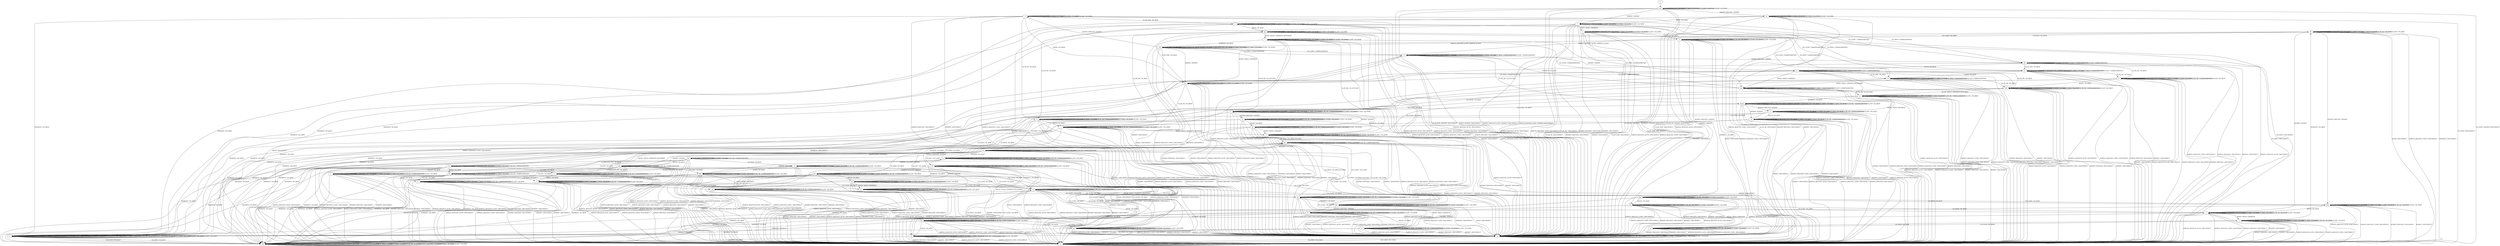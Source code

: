 digraph "" {
	graph ["Incoming time"=2.5837442874908447,
		"Outgoing time"=2.8049228191375732,
		Output="{'States': 67, 'Transitions': 859, 'Filename': '../results/ssh/BitVise-BitVise-z3-4.dot'}",
		Reference="{'States': 67, 'Transitions': 859, 'Filename': '../subjects/ssh/BitVise.dot'}",
		Solver=z3,
		Updated="{'States': 67, 'Transitions': 859, 'Filename': '../subjects/ssh/BitVise.dot'}",
		"f-measure"=1.0,
		precision=1.0,
		recall=1.0
	];
	a -> a	[key=0,
		label="UA_PK_NOK / UNIMPLEMENTED"];
	a -> a	[key=1,
		label="SERVICE_REQUEST_AUTH / SERVICE_ACCEPT"];
	a -> a	[key=2,
		label="CH_REQUEST_PTY / CH_NONE"];
	a -> a	[key=3,
		label="CH_DATA / CH_NONE"];
	a -> a	[key=4,
		label="UA_PK_OK / UNIMPLEMENTED"];
	a -> a	[key=5,
		label="CH_CLOSE / CH_NONE"];
	a -> a	[key=6,
		label="CH_EOF / CH_NONE"];
	a -> kk	[key=0,
		label="KEXINIT / KEXINIT"];
	a -> nn	[key=0,
		label="KEX30 / DISCONNECT"];
	a -> nn	[key=1,
		label="SERVICE_REQUEST_CONN / DISCONNECT"];
	a -> nn	[key=2,
		label="NEWKEYS / DISCONNECT"];
	a -> tt	[key=0,
		label="KEXINIT_PROCEED / KEXINIT"];
	a -> zz	[key=0,
		label="CH_OPEN / CH_OPEN_SUCCESS"];
	b -> b	[key=0,
		label="UA_PK_NOK / UNIMPLEMENTED"];
	b -> b	[key=1,
		label="CH_REQUEST_PTY / CH_NONE"];
	b -> b	[key=2,
		label="CH_DATA / CH_NONE"];
	b -> b	[key=3,
		label="UA_PK_OK / UNIMPLEMENTED"];
	b -> b	[key=4,
		label="CH_CLOSE / CH_NONE"];
	b -> b	[key=5,
		label="CH_EOF / CH_NONE"];
	b -> e	[key=0,
		label="NEWKEYS / NO_RESP"];
	b -> i	[key=0,
		label="KEX30 / NO_RESP"];
	b -> nn	[key=0,
		label="SERVICE_REQUEST_AUTH / DISCONNECT"];
	b -> nn	[key=1,
		label="SERVICE_REQUEST_CONN / DISCONNECT"];
	b -> nn	[key=2,
		label="KEXINIT_PROCEED / DISCONNECT"];
	b -> nn	[key=3,
		label="KEXINIT / DISCONNECT"];
	b -> iii	[key=0,
		label="CH_OPEN / NO_RESP"];
	c -> b	[key=0,
		label="UA_PK_OK / NO_RESP"];
	c -> c	[key=0,
		label="CH_REQUEST_PTY / CH_NONE"];
	c -> c	[key=1,
		label="CH_DATA / CH_NONE"];
	c -> c	[key=2,
		label="CH_CLOSE / CH_NONE"];
	c -> c	[key=3,
		label="CH_EOF / CH_NONE"];
	c -> e	[key=0,
		label="NEWKEYS / NO_RESP"];
	c -> k	[key=0,
		label="UA_PK_NOK / NO_RESP"];
	c -> dd	[key=0,
		label="CH_OPEN / UNIMPLEMENTED"];
	c -> hh	[key=0,
		label="KEX30 / NO_RESP"];
	c -> nn	[key=0,
		label="SERVICE_REQUEST_AUTH / DISCONNECT"];
	c -> nn	[key=1,
		label="SERVICE_REQUEST_CONN / DISCONNECT"];
	c -> nn	[key=2,
		label="KEXINIT_PROCEED / DISCONNECT"];
	c -> nn	[key=3,
		label="KEXINIT / DISCONNECT"];
	d -> d	[key=0,
		label="UA_PK_NOK / UA_FAILURE"];
	d -> d	[key=1,
		label="SERVICE_REQUEST_AUTH / SERVICE_ACCEPT"];
	d -> d	[key=2,
		label="CH_REQUEST_PTY / UNIMPLEMENTED"];
	d -> d	[key=3,
		label="CH_OPEN / CH_MAX"];
	d -> d	[key=4,
		label="CH_DATA / UNIMPLEMENTED"];
	d -> d	[key=5,
		label="CH_EOF / UNIMPLEMENTED"];
	d -> n	[key=0,
		label="KEX30 / DISCONNECT"];
	d -> n	[key=1,
		label="SERVICE_REQUEST_CONN / DISCONNECT"];
	d -> n	[key=2,
		label="NEWKEYS / DISCONNECT"];
	d -> dd	[key=0,
		label="KEXINIT_PROCEED / KEXINIT"];
	d -> ee	[key=0,
		label="CH_CLOSE / UNIMPLEMENTED"];
	d -> ss	[key=0,
		label="KEXINIT / KEXINIT"];
	d -> mmm	[key=0,
		label="UA_PK_OK / UA_SUCCESS"];
	e -> e	[key=0,
		label="UA_PK_NOK / NO_RESP"];
	e -> e	[key=1,
		label="KEX30 / NO_RESP"];
	e -> e	[key=2,
		label="SERVICE_REQUEST_AUTH / NO_RESP"];
	e -> e	[key=3,
		label="SERVICE_REQUEST_CONN / NO_RESP"];
	e -> e	[key=4,
		label="NEWKEYS / NO_RESP"];
	e -> e	[key=5,
		label="CH_REQUEST_PTY / CH_NONE"];
	e -> e	[key=6,
		label="CH_DATA / CH_NONE"];
	e -> e	[key=7,
		label="UA_PK_OK / NO_RESP"];
	e -> e	[key=8,
		label="KEXINIT_PROCEED / NO_RESP"];
	e -> e	[key=9,
		label="CH_CLOSE / CH_NONE"];
	e -> e	[key=10,
		label="KEXINIT / NO_RESP"];
	e -> e	[key=11,
		label="CH_EOF / CH_NONE"];
	e -> eee	[key=0,
		label="CH_OPEN / NO_RESP"];
	f -> e	[key=0,
		label="NEWKEYS / NO_RESP"];
	f -> f	[key=0,
		label="CH_REQUEST_PTY / CH_NONE"];
	f -> f	[key=1,
		label="CH_DATA / CH_NONE"];
	f -> f	[key=2,
		label="CH_CLOSE / CH_NONE"];
	f -> f	[key=3,
		label="CH_EOF / CH_NONE"];
	f -> n	[key=0,
		label="CH_OPEN / DISCONNECT"];
	f -> o	[key=0,
		label="KEX30 / KEX31+NEWKEYS"];
	f -> nn	[key=0,
		label="UA_PK_NOK / DISCONNECT"];
	f -> nn	[key=1,
		label="SERVICE_REQUEST_AUTH / DISCONNECT"];
	f -> nn	[key=2,
		label="SERVICE_REQUEST_CONN / DISCONNECT"];
	f -> nn	[key=3,
		label="UA_PK_OK / DISCONNECT"];
	f -> nn	[key=4,
		label="KEXINIT_PROCEED / DISCONNECT"];
	f -> nn	[key=5,
		label="KEXINIT / DISCONNECT"];
	g -> g	[key=0,
		label="UA_PK_NOK / UNIMPLEMENTED"];
	g -> g	[key=1,
		label="SERVICE_REQUEST_AUTH / SERVICE_ACCEPT"];
	g -> g	[key=2,
		label="CH_REQUEST_PTY / CH_SUCCESS"];
	g -> g	[key=3,
		label="CH_OPEN / CH_MAX"];
	g -> g	[key=4,
		label="CH_DATA / NO_RESP"];
	g -> g	[key=5,
		label="UA_PK_OK / UNIMPLEMENTED"];
	g -> g	[key=6,
		label="CH_EOF / NO_RESP"];
	g -> n	[key=0,
		label="KEX30 / DISCONNECT"];
	g -> n	[key=1,
		label="SERVICE_REQUEST_CONN / DISCONNECT"];
	g -> n	[key=2,
		label="NEWKEYS / DISCONNECT"];
	g -> q	[key=0,
		label="KEXINIT_PROCEED / KEXINIT"];
	g -> ddd	[key=0,
		label="KEXINIT / KEXINIT"];
	g -> nnn	[key=0,
		label="CH_CLOSE / CH_CLOSE"];
	h -> h	[key=0,
		label="UA_PK_NOK / NO_RESP"];
	h -> h	[key=1,
		label="CH_REQUEST_PTY / CH_NONE"];
	h -> h	[key=2,
		label="CH_DATA / CH_NONE"];
	h -> h	[key=3,
		label="UA_PK_OK / NO_RESP"];
	h -> h	[key=4,
		label="CH_CLOSE / CH_NONE"];
	h -> h	[key=5,
		label="CH_EOF / CH_NONE"];
	h -> ee	[key=0,
		label="SERVICE_REQUEST_AUTH / SERVICE_ACCEPT"];
	h -> nn	[key=0,
		label="KEX30 / DISCONNECT"];
	h -> nn	[key=1,
		label="SERVICE_REQUEST_CONN / DISCONNECT"];
	h -> nn	[key=2,
		label="NEWKEYS / DISCONNECT"];
	h -> oo	[key=0,
		label="KEXINIT / KEXINIT"];
	h -> fff	[key=0,
		label="CH_OPEN / NO_RESP"];
	h -> ggg	[key=0,
		label="KEXINIT_PROCEED / KEXINIT"];
	i -> e	[key=0,
		label="NEWKEYS / NO_RESP"];
	i -> i	[key=0,
		label="UA_PK_NOK / UNIMPLEMENTED"];
	i -> i	[key=1,
		label="CH_REQUEST_PTY / CH_NONE"];
	i -> i	[key=2,
		label="CH_DATA / CH_NONE"];
	i -> i	[key=3,
		label="UA_PK_OK / UNIMPLEMENTED"];
	i -> i	[key=4,
		label="CH_CLOSE / CH_NONE"];
	i -> i	[key=5,
		label="CH_EOF / CH_NONE"];
	i -> z	[key=0,
		label="KEX30 / KEX31+NEWKEYS+BUFFERED"];
	i -> bb	[key=0,
		label="CH_OPEN / NO_RESP"];
	i -> nn	[key=0,
		label="SERVICE_REQUEST_AUTH / DISCONNECT"];
	i -> nn	[key=1,
		label="SERVICE_REQUEST_CONN / DISCONNECT"];
	i -> nn	[key=2,
		label="KEXINIT_PROCEED / DISCONNECT"];
	i -> nn	[key=3,
		label="KEXINIT / DISCONNECT"];
	j -> j	[key=0,
		label="UA_PK_NOK / NO_RESP"];
	j -> j	[key=1,
		label="CH_REQUEST_PTY / NO_RESP"];
	j -> j	[key=2,
		label="CH_OPEN / CH_MAX"];
	j -> j	[key=3,
		label="CH_DATA / NO_RESP"];
	j -> j	[key=4,
		label="UA_PK_OK / NO_RESP"];
	j -> j	[key=5,
		label="CH_EOF / NO_RESP"];
	j -> n	[key=0,
		label="SERVICE_REQUEST_AUTH / DISCONNECT"];
	j -> n	[key=1,
		label="SERVICE_REQUEST_CONN / DISCONNECT"];
	j -> n	[key=2,
		label="KEXINIT_PROCEED / DISCONNECT"];
	j -> n	[key=3,
		label="KEXINIT / DISCONNECT"];
	j -> x	[key=0,
		label="KEX30 / KEX31+NEWKEYS"];
	j -> oo	[key=0,
		label="CH_CLOSE / NO_RESP"];
	j -> eee	[key=0,
		label="NEWKEYS / NO_RESP"];
	k -> b	[key=0,
		label="UA_PK_OK / NO_RESP"];
	k -> e	[key=0,
		label="NEWKEYS / NO_RESP"];
	k -> k	[key=0,
		label="UA_PK_NOK / NO_RESP"];
	k -> k	[key=1,
		label="CH_REQUEST_PTY / CH_NONE"];
	k -> k	[key=2,
		label="CH_DATA / CH_NONE"];
	k -> k	[key=3,
		label="CH_CLOSE / CH_NONE"];
	k -> k	[key=4,
		label="CH_EOF / CH_NONE"];
	k -> gg	[key=0,
		label="KEX30 / NO_RESP"];
	k -> ll	[key=0,
		label="CH_OPEN / UNIMPLEMENTED"];
	k -> nn	[key=0,
		label="SERVICE_REQUEST_AUTH / DISCONNECT"];
	k -> nn	[key=1,
		label="SERVICE_REQUEST_CONN / DISCONNECT"];
	k -> nn	[key=2,
		label="KEXINIT_PROCEED / DISCONNECT"];
	k -> nn	[key=3,
		label="KEXINIT / DISCONNECT"];
	l -> l	[key=0,
		label="UA_PK_NOK / UNIMPLEMENTED"];
	l -> l	[key=1,
		label="CH_REQUEST_PTY / NO_RESP"];
	l -> l	[key=2,
		label="CH_OPEN / CH_MAX"];
	l -> l	[key=3,
		label="CH_DATA / NO_RESP"];
	l -> l	[key=4,
		label="UA_PK_OK / UNIMPLEMENTED"];
	l -> l	[key=5,
		label="CH_EOF / NO_RESP"];
	l -> n	[key=0,
		label="SERVICE_REQUEST_AUTH / DISCONNECT"];
	l -> n	[key=1,
		label="SERVICE_REQUEST_CONN / DISCONNECT"];
	l -> n	[key=2,
		label="KEXINIT_PROCEED / DISCONNECT"];
	l -> n	[key=3,
		label="KEXINIT / DISCONNECT"];
	l -> p	[key=0,
		label="KEX30 / NO_RESP"];
	l -> eee	[key=0,
		label="NEWKEYS / NO_RESP"];
	l -> jjj	[key=0,
		label="CH_CLOSE / NO_RESP"];
	m -> e	[key=0,
		label="NEWKEYS / NO_RESP"];
	m -> m	[key=0,
		label="UA_PK_NOK / UNIMPLEMENTED"];
	m -> m	[key=1,
		label="CH_REQUEST_PTY / CH_NONE"];
	m -> m	[key=2,
		label="CH_DATA / CH_NONE"];
	m -> m	[key=3,
		label="UA_PK_OK / UNIMPLEMENTED"];
	m -> m	[key=4,
		label="CH_CLOSE / CH_NONE"];
	m -> m	[key=5,
		label="CH_EOF / CH_NONE"];
	m -> aa	[key=0,
		label="KEX30 / KEX31+NEWKEYS+BUFFERED"];
	m -> ff	[key=0,
		label="CH_OPEN / NO_RESP"];
	m -> nn	[key=0,
		label="SERVICE_REQUEST_AUTH / DISCONNECT"];
	m -> nn	[key=1,
		label="SERVICE_REQUEST_CONN / DISCONNECT"];
	m -> nn	[key=2,
		label="KEXINIT_PROCEED / DISCONNECT"];
	m -> nn	[key=3,
		label="KEXINIT / DISCONNECT"];
	n -> n	[key=0,
		label="UA_PK_NOK / NO_CONN"];
	n -> n	[key=1,
		label="KEX30 / NO_CONN"];
	n -> n	[key=2,
		label="SERVICE_REQUEST_AUTH / NO_CONN"];
	n -> n	[key=3,
		label="SERVICE_REQUEST_CONN / NO_CONN"];
	n -> n	[key=4,
		label="NEWKEYS / NO_CONN"];
	n -> n	[key=5,
		label="CH_REQUEST_PTY / NO_CONN"];
	n -> n	[key=6,
		label="CH_OPEN / CH_MAX"];
	n -> n	[key=7,
		label="CH_DATA / NO_CONN"];
	n -> n	[key=8,
		label="UA_PK_OK / NO_CONN"];
	n -> n	[key=9,
		label="KEXINIT_PROCEED / NO_CONN"];
	n -> n	[key=10,
		label="KEXINIT / NO_CONN"];
	n -> n	[key=11,
		label="CH_EOF / NO_CONN"];
	n -> nn	[key=0,
		label="CH_CLOSE / NO_CONN"];
	o -> h	[key=0,
		label="NEWKEYS / NO_RESP"];
	o -> n	[key=0,
		label="CH_OPEN / DISCONNECT"];
	o -> o	[key=0,
		label="KEX30 / NO_RESP"];
	o -> o	[key=1,
		label="CH_REQUEST_PTY / CH_NONE"];
	o -> o	[key=2,
		label="CH_DATA / CH_NONE"];
	o -> o	[key=3,
		label="CH_CLOSE / CH_NONE"];
	o -> o	[key=4,
		label="CH_EOF / CH_NONE"];
	o -> nn	[key=0,
		label="UA_PK_NOK / DISCONNECT"];
	o -> nn	[key=1,
		label="SERVICE_REQUEST_AUTH / DISCONNECT"];
	o -> nn	[key=2,
		label="SERVICE_REQUEST_CONN / DISCONNECT"];
	o -> nn	[key=3,
		label="UA_PK_OK / DISCONNECT"];
	o -> nn	[key=4,
		label="KEXINIT_PROCEED / DISCONNECT"];
	o -> nn	[key=5,
		label="KEXINIT / DISCONNECT"];
	p -> m	[key=0,
		label="CH_CLOSE / NO_RESP"];
	p -> n	[key=0,
		label="SERVICE_REQUEST_AUTH / DISCONNECT"];
	p -> n	[key=1,
		label="SERVICE_REQUEST_CONN / DISCONNECT"];
	p -> n	[key=2,
		label="KEXINIT_PROCEED / DISCONNECT"];
	p -> n	[key=3,
		label="KEXINIT / DISCONNECT"];
	p -> p	[key=0,
		label="UA_PK_NOK / UNIMPLEMENTED"];
	p -> p	[key=1,
		label="CH_REQUEST_PTY / NO_RESP"];
	p -> p	[key=2,
		label="CH_OPEN / CH_MAX"];
	p -> p	[key=3,
		label="CH_DATA / NO_RESP"];
	p -> p	[key=4,
		label="UA_PK_OK / UNIMPLEMENTED"];
	p -> p	[key=5,
		label="CH_EOF / NO_RESP"];
	p -> yy	[key=0,
		label="KEX30 / KEX31+NEWKEYS+BUFFERED"];
	p -> eee	[key=0,
		label="NEWKEYS / NO_RESP"];
	q -> n	[key=0,
		label="SERVICE_REQUEST_AUTH / DISCONNECT"];
	q -> n	[key=1,
		label="SERVICE_REQUEST_CONN / DISCONNECT"];
	q -> n	[key=2,
		label="KEXINIT_PROCEED / DISCONNECT"];
	q -> n	[key=3,
		label="KEXINIT / DISCONNECT"];
	q -> q	[key=0,
		label="UA_PK_NOK / UNIMPLEMENTED"];
	q -> q	[key=1,
		label="CH_OPEN / CH_MAX"];
	q -> q	[key=2,
		label="CH_DATA / NO_RESP"];
	q -> q	[key=3,
		label="UA_PK_OK / UNIMPLEMENTED"];
	q -> q	[key=4,
		label="CH_EOF / NO_RESP"];
	q -> s	[key=0,
		label="CH_REQUEST_PTY / NO_RESP"];
	q -> ddd	[key=0,
		label="KEX30 / NO_RESP"];
	q -> eee	[key=0,
		label="NEWKEYS / NO_RESP"];
	q -> jjj	[key=0,
		label="CH_CLOSE / NO_RESP"];
	r -> n	[key=0,
		label="SERVICE_REQUEST_AUTH / DISCONNECT"];
	r -> n	[key=1,
		label="SERVICE_REQUEST_CONN / DISCONNECT"];
	r -> n	[key=2,
		label="KEXINIT_PROCEED / DISCONNECT"];
	r -> n	[key=3,
		label="KEXINIT / DISCONNECT"];
	r -> r	[key=0,
		label="UA_PK_NOK / UNIMPLEMENTED"];
	r -> r	[key=1,
		label="CH_REQUEST_PTY / NO_RESP"];
	r -> r	[key=2,
		label="CH_OPEN / CH_MAX"];
	r -> r	[key=3,
		label="CH_DATA / NO_RESP"];
	r -> r	[key=4,
		label="UA_PK_OK / UNIMPLEMENTED"];
	r -> r	[key=5,
		label="CH_EOF / NO_RESP"];
	r -> tt	[key=0,
		label="CH_CLOSE / NO_RESP"];
	r -> xx	[key=0,
		label="KEX30 / NO_RESP"];
	r -> eee	[key=0,
		label="NEWKEYS / NO_RESP"];
	s -> n	[key=0,
		label="SERVICE_REQUEST_AUTH / DISCONNECT"];
	s -> n	[key=1,
		label="SERVICE_REQUEST_CONN / DISCONNECT"];
	s -> n	[key=2,
		label="KEXINIT_PROCEED / DISCONNECT"];
	s -> n	[key=3,
		label="KEXINIT / DISCONNECT"];
	s -> s	[key=0,
		label="UA_PK_NOK / UNIMPLEMENTED"];
	s -> s	[key=1,
		label="CH_REQUEST_PTY / NO_RESP"];
	s -> s	[key=2,
		label="CH_OPEN / CH_MAX"];
	s -> s	[key=3,
		label="CH_DATA / NO_RESP"];
	s -> s	[key=4,
		label="UA_PK_OK / UNIMPLEMENTED"];
	s -> s	[key=5,
		label="CH_EOF / NO_RESP"];
	s -> t	[key=0,
		label="KEX30 / NO_RESP"];
	s -> eee	[key=0,
		label="NEWKEYS / NO_RESP"];
	s -> jjj	[key=0,
		label="CH_CLOSE / NO_RESP"];
	t -> m	[key=0,
		label="CH_CLOSE / NO_RESP"];
	t -> n	[key=0,
		label="SERVICE_REQUEST_AUTH / DISCONNECT"];
	t -> n	[key=1,
		label="SERVICE_REQUEST_CONN / DISCONNECT"];
	t -> n	[key=2,
		label="KEXINIT_PROCEED / DISCONNECT"];
	t -> n	[key=3,
		label="KEXINIT / DISCONNECT"];
	t -> t	[key=0,
		label="UA_PK_NOK / UNIMPLEMENTED"];
	t -> t	[key=1,
		label="CH_REQUEST_PTY / NO_RESP"];
	t -> t	[key=2,
		label="CH_OPEN / CH_MAX"];
	t -> t	[key=3,
		label="CH_DATA / NO_RESP"];
	t -> t	[key=4,
		label="UA_PK_OK / UNIMPLEMENTED"];
	t -> t	[key=5,
		label="CH_EOF / NO_RESP"];
	t -> qq	[key=0,
		label="KEX30 / KEX31+NEWKEYS+BUFFERED"];
	t -> eee	[key=0,
		label="NEWKEYS / NO_RESP"];
	u -> mm	[key=0];
	v -> v	[key=0,
		label="UA_PK_NOK / UA_FAILURE"];
	v -> v	[key=1,
		label="KEX30 / NO_RESP"];
	v -> v	[key=2,
		label="CH_REQUEST_PTY / CH_NONE"];
	v -> v	[key=3,
		label="CH_DATA / CH_NONE"];
	v -> v	[key=4,
		label="CH_CLOSE / CH_NONE"];
	v -> v	[key=5,
		label="CH_EOF / CH_NONE"];
	v -> z	[key=0,
		label="UA_PK_OK / UA_SUCCESS"];
	v -> ee	[key=0,
		label="NEWKEYS / NO_RESP"];
	v -> nn	[key=0,
		label="SERVICE_REQUEST_AUTH / DISCONNECT"];
	v -> nn	[key=1,
		label="SERVICE_REQUEST_CONN / DISCONNECT"];
	v -> nn	[key=2,
		label="KEXINIT_PROCEED / DISCONNECT"];
	v -> nn	[key=3,
		label="KEXINIT / DISCONNECT"];
	v -> uu	[key=0,
		label="CH_OPEN / UNIMPLEMENTED"];
	w -> e	[key=0,
		label="NEWKEYS / NO_RESP"];
	w -> w	[key=0,
		label="UA_PK_NOK / UNIMPLEMENTED"];
	w -> w	[key=1,
		label="CH_REQUEST_PTY / CH_NONE"];
	w -> w	[key=2,
		label="CH_DATA / CH_NONE"];
	w -> w	[key=3,
		label="UA_PK_OK / UNIMPLEMENTED"];
	w -> w	[key=4,
		label="CH_CLOSE / CH_NONE"];
	w -> w	[key=5,
		label="CH_EOF / CH_NONE"];
	w -> aa	[key=0,
		label="KEX30 / KEX31+NEWKEYS"];
	w -> ff	[key=0,
		label="CH_OPEN / NO_RESP"];
	w -> nn	[key=0,
		label="SERVICE_REQUEST_AUTH / DISCONNECT"];
	w -> nn	[key=1,
		label="SERVICE_REQUEST_CONN / DISCONNECT"];
	w -> nn	[key=2,
		label="KEXINIT_PROCEED / DISCONNECT"];
	w -> nn	[key=3,
		label="KEXINIT / DISCONNECT"];
	x -> n	[key=0,
		label="SERVICE_REQUEST_AUTH / DISCONNECT"];
	x -> n	[key=1,
		label="SERVICE_REQUEST_CONN / DISCONNECT"];
	x -> n	[key=2,
		label="KEXINIT_PROCEED / DISCONNECT"];
	x -> n	[key=3,
		label="KEXINIT / DISCONNECT"];
	x -> x	[key=0,
		label="UA_PK_NOK / NO_RESP"];
	x -> x	[key=1,
		label="KEX30 / NO_RESP"];
	x -> x	[key=2,
		label="CH_REQUEST_PTY / NO_RESP"];
	x -> x	[key=3,
		label="CH_OPEN / CH_MAX"];
	x -> x	[key=4,
		label="CH_DATA / NO_RESP"];
	x -> x	[key=5,
		label="UA_PK_OK / NO_RESP"];
	x -> x	[key=6,
		label="CH_EOF / NO_RESP"];
	x -> y	[key=0,
		label="CH_CLOSE / NO_RESP"];
	x -> fff	[key=0,
		label="NEWKEYS / NO_RESP"];
	y -> h	[key=0,
		label="NEWKEYS / NO_RESP"];
	y -> x	[key=0,
		label="CH_OPEN / NO_RESP"];
	y -> y	[key=0,
		label="UA_PK_NOK / NO_RESP"];
	y -> y	[key=1,
		label="KEX30 / NO_RESP"];
	y -> y	[key=2,
		label="CH_REQUEST_PTY / CH_NONE"];
	y -> y	[key=3,
		label="CH_DATA / CH_NONE"];
	y -> y	[key=4,
		label="UA_PK_OK / NO_RESP"];
	y -> y	[key=5,
		label="CH_CLOSE / CH_NONE"];
	y -> y	[key=6,
		label="CH_EOF / CH_NONE"];
	y -> nn	[key=0,
		label="SERVICE_REQUEST_AUTH / DISCONNECT"];
	y -> nn	[key=1,
		label="SERVICE_REQUEST_CONN / DISCONNECT"];
	y -> nn	[key=2,
		label="KEXINIT_PROCEED / DISCONNECT"];
	y -> nn	[key=3,
		label="KEXINIT / DISCONNECT"];
	z -> a	[key=0,
		label="NEWKEYS / NO_RESP"];
	z -> z	[key=0,
		label="UA_PK_NOK / UNIMPLEMENTED"];
	z -> z	[key=1,
		label="KEX30 / NO_RESP"];
	z -> z	[key=2,
		label="CH_REQUEST_PTY / CH_NONE"];
	z -> z	[key=3,
		label="CH_DATA / CH_NONE"];
	z -> z	[key=4,
		label="UA_PK_OK / UNIMPLEMENTED"];
	z -> z	[key=5,
		label="CH_CLOSE / CH_NONE"];
	z -> z	[key=6,
		label="CH_EOF / CH_NONE"];
	z -> nn	[key=0,
		label="SERVICE_REQUEST_AUTH / DISCONNECT"];
	z -> nn	[key=1,
		label="SERVICE_REQUEST_CONN / DISCONNECT"];
	z -> nn	[key=2,
		label="KEXINIT_PROCEED / DISCONNECT"];
	z -> nn	[key=3,
		label="KEXINIT / DISCONNECT"];
	z -> pp	[key=0,
		label="CH_OPEN / CH_OPEN_SUCCESS"];
	aa -> aa	[key=0,
		label="UA_PK_NOK / UNIMPLEMENTED"];
	aa -> aa	[key=1,
		label="KEX30 / NO_RESP"];
	aa -> aa	[key=2,
		label="CH_REQUEST_PTY / CH_NONE"];
	aa -> aa	[key=3,
		label="CH_DATA / CH_NONE"];
	aa -> aa	[key=4,
		label="UA_PK_OK / UNIMPLEMENTED"];
	aa -> aa	[key=5,
		label="CH_CLOSE / CH_NONE"];
	aa -> aa	[key=6,
		label="CH_EOF / CH_NONE"];
	aa -> nn	[key=0,
		label="SERVICE_REQUEST_AUTH / DISCONNECT"];
	aa -> nn	[key=1,
		label="SERVICE_REQUEST_CONN / DISCONNECT"];
	aa -> nn	[key=2,
		label="KEXINIT_PROCEED / DISCONNECT"];
	aa -> nn	[key=3,
		label="KEXINIT / DISCONNECT"];
	aa -> pp	[key=0,
		label="CH_OPEN / CH_OPEN_SUCCESS"];
	aa -> nnn	[key=0,
		label="NEWKEYS / NO_RESP"];
	bb -> m	[key=0,
		label="CH_CLOSE / NO_RESP"];
	bb -> n	[key=0,
		label="SERVICE_REQUEST_AUTH / DISCONNECT"];
	bb -> n	[key=1,
		label="SERVICE_REQUEST_CONN / DISCONNECT"];
	bb -> n	[key=2,
		label="KEXINIT_PROCEED / DISCONNECT"];
	bb -> n	[key=3,
		label="KEXINIT / DISCONNECT"];
	bb -> p	[key=0,
		label="CH_EOF / NO_RESP"];
	bb -> t	[key=0,
		label="CH_DATA / NO_RESP"];
	bb -> bb	[key=0,
		label="UA_PK_NOK / UNIMPLEMENTED"];
	bb -> bb	[key=1,
		label="CH_REQUEST_PTY / NO_RESP"];
	bb -> bb	[key=2,
		label="CH_OPEN / CH_MAX"];
	bb -> bb	[key=3,
		label="UA_PK_OK / UNIMPLEMENTED"];
	bb -> pp	[key=0,
		label="KEX30 / KEX31+NEWKEYS+BUFFERED"];
	bb -> eee	[key=0,
		label="NEWKEYS / NO_RESP"];
	cc -> e	[key=0,
		label="NEWKEYS / NO_RESP"];
	cc -> w	[key=0,
		label="KEX30 / NO_RESP"];
	cc -> cc	[key=0,
		label="UA_PK_NOK / UNIMPLEMENTED"];
	cc -> cc	[key=1,
		label="CH_REQUEST_PTY / CH_NONE"];
	cc -> cc	[key=2,
		label="CH_DATA / CH_NONE"];
	cc -> cc	[key=3,
		label="UA_PK_OK / UNIMPLEMENTED"];
	cc -> cc	[key=4,
		label="CH_CLOSE / CH_NONE"];
	cc -> cc	[key=5,
		label="CH_EOF / CH_NONE"];
	cc -> nn	[key=0,
		label="SERVICE_REQUEST_AUTH / DISCONNECT"];
	cc -> nn	[key=1,
		label="SERVICE_REQUEST_CONN / DISCONNECT"];
	cc -> nn	[key=2,
		label="KEXINIT_PROCEED / DISCONNECT"];
	cc -> nn	[key=3,
		label="KEXINIT / DISCONNECT"];
	cc -> kkk	[key=0,
		label="CH_OPEN / NO_RESP"];
	dd -> c	[key=0,
		label="CH_CLOSE / UNIMPLEMENTED"];
	dd -> n	[key=0,
		label="SERVICE_REQUEST_AUTH / DISCONNECT"];
	dd -> n	[key=1,
		label="SERVICE_REQUEST_CONN / DISCONNECT"];
	dd -> n	[key=2,
		label="KEXINIT_PROCEED / DISCONNECT"];
	dd -> n	[key=3,
		label="KEXINIT / DISCONNECT"];
	dd -> dd	[key=0,
		label="CH_REQUEST_PTY / UNIMPLEMENTED"];
	dd -> dd	[key=1,
		label="CH_OPEN / CH_MAX"];
	dd -> dd	[key=2,
		label="CH_DATA / UNIMPLEMENTED"];
	dd -> dd	[key=3,
		label="CH_EOF / UNIMPLEMENTED"];
	dd -> ii	[key=0,
		label="UA_PK_OK / NO_RESP"];
	dd -> ll	[key=0,
		label="UA_PK_NOK / NO_RESP"];
	dd -> ss	[key=0,
		label="KEX30 / NO_RESP"];
	dd -> eee	[key=0,
		label="NEWKEYS / NO_RESP"];
	ee -> a	[key=0,
		label="UA_PK_OK / UA_SUCCESS"];
	ee -> c	[key=0,
		label="KEXINIT_PROCEED / KEXINIT"];
	ee -> d	[key=0,
		label="CH_OPEN / UNIMPLEMENTED"];
	ee -> ee	[key=0,
		label="UA_PK_NOK / UA_FAILURE"];
	ee -> ee	[key=1,
		label="SERVICE_REQUEST_AUTH / SERVICE_ACCEPT"];
	ee -> ee	[key=2,
		label="CH_REQUEST_PTY / CH_NONE"];
	ee -> ee	[key=3,
		label="CH_DATA / CH_NONE"];
	ee -> ee	[key=4,
		label="CH_CLOSE / CH_NONE"];
	ee -> ee	[key=5,
		label="CH_EOF / CH_NONE"];
	ee -> hh	[key=0,
		label="KEXINIT / KEXINIT"];
	ee -> nn	[key=0,
		label="KEX30 / DISCONNECT"];
	ee -> nn	[key=1,
		label="SERVICE_REQUEST_CONN / DISCONNECT"];
	ee -> nn	[key=2,
		label="NEWKEYS / DISCONNECT"];
	ff -> m	[key=0,
		label="CH_CLOSE / NO_RESP"];
	ff -> n	[key=0,
		label="SERVICE_REQUEST_AUTH / DISCONNECT"];
	ff -> n	[key=1,
		label="SERVICE_REQUEST_CONN / DISCONNECT"];
	ff -> n	[key=2,
		label="KEXINIT_PROCEED / DISCONNECT"];
	ff -> n	[key=3,
		label="KEXINIT / DISCONNECT"];
	ff -> ff	[key=0,
		label="UA_PK_NOK / UNIMPLEMENTED"];
	ff -> ff	[key=1,
		label="CH_REQUEST_PTY / NO_RESP"];
	ff -> ff	[key=2,
		label="CH_OPEN / CH_MAX"];
	ff -> ff	[key=3,
		label="CH_DATA / NO_RESP"];
	ff -> ff	[key=4,
		label="UA_PK_OK / UNIMPLEMENTED"];
	ff -> ff	[key=5,
		label="CH_EOF / NO_RESP"];
	ff -> pp	[key=0,
		label="KEX30 / KEX31+NEWKEYS+BUFFERED"];
	ff -> eee	[key=0,
		label="NEWKEYS / NO_RESP"];
	gg -> e	[key=0,
		label="NEWKEYS / NO_RESP"];
	gg -> i	[key=0,
		label="UA_PK_OK / NO_RESP"];
	gg -> v	[key=0,
		label="KEX30 / KEX31+NEWKEYS+BUFFERED"];
	gg -> gg	[key=0,
		label="UA_PK_NOK / NO_RESP"];
	gg -> gg	[key=1,
		label="CH_REQUEST_PTY / CH_NONE"];
	gg -> gg	[key=2,
		label="CH_DATA / CH_NONE"];
	gg -> gg	[key=3,
		label="CH_CLOSE / CH_NONE"];
	gg -> gg	[key=4,
		label="CH_EOF / CH_NONE"];
	gg -> nn	[key=0,
		label="SERVICE_REQUEST_AUTH / DISCONNECT"];
	gg -> nn	[key=1,
		label="SERVICE_REQUEST_CONN / DISCONNECT"];
	gg -> nn	[key=2,
		label="KEXINIT_PROCEED / DISCONNECT"];
	gg -> nn	[key=3,
		label="KEXINIT / DISCONNECT"];
	gg -> vv	[key=0,
		label="CH_OPEN / UNIMPLEMENTED"];
	hh -> e	[key=0,
		label="NEWKEYS / NO_RESP"];
	hh -> i	[key=0,
		label="UA_PK_OK / NO_RESP"];
	hh -> v	[key=0,
		label="KEX30 / KEX31+NEWKEYS"];
	hh -> gg	[key=0,
		label="UA_PK_NOK / NO_RESP"];
	hh -> hh	[key=0,
		label="CH_REQUEST_PTY / CH_NONE"];
	hh -> hh	[key=1,
		label="CH_DATA / CH_NONE"];
	hh -> hh	[key=2,
		label="CH_CLOSE / CH_NONE"];
	hh -> hh	[key=3,
		label="CH_EOF / CH_NONE"];
	hh -> nn	[key=0,
		label="SERVICE_REQUEST_AUTH / DISCONNECT"];
	hh -> nn	[key=1,
		label="SERVICE_REQUEST_CONN / DISCONNECT"];
	hh -> nn	[key=2,
		label="KEXINIT_PROCEED / DISCONNECT"];
	hh -> nn	[key=3,
		label="KEXINIT / DISCONNECT"];
	hh -> ss	[key=0,
		label="CH_OPEN / UNIMPLEMENTED"];
	ii -> b	[key=0,
		label="CH_CLOSE / NO_RESP"];
	ii -> n	[key=0,
		label="SERVICE_REQUEST_AUTH / DISCONNECT"];
	ii -> n	[key=1,
		label="SERVICE_REQUEST_CONN / DISCONNECT"];
	ii -> n	[key=2,
		label="KEXINIT_PROCEED / DISCONNECT"];
	ii -> n	[key=3,
		label="KEXINIT / DISCONNECT"];
	ii -> ii	[key=0,
		label="UA_PK_NOK / UNIMPLEMENTED"];
	ii -> ii	[key=1,
		label="CH_REQUEST_PTY / NO_RESP"];
	ii -> ii	[key=2,
		label="CH_OPEN / CH_MAX"];
	ii -> ii	[key=3,
		label="CH_DATA / NO_RESP"];
	ii -> ii	[key=4,
		label="UA_PK_OK / UNIMPLEMENTED"];
	ii -> ii	[key=5,
		label="CH_EOF / NO_RESP"];
	ii -> eee	[key=0,
		label="NEWKEYS / NO_RESP"];
	ii -> hhh	[key=0,
		label="KEX30 / NO_RESP"];
	jj -> n	[key=0,
		label="SERVICE_REQUEST_AUTH / DISCONNECT"];
	jj -> n	[key=1,
		label="SERVICE_REQUEST_CONN / DISCONNECT"];
	jj -> n	[key=2,
		label="KEXINIT_PROCEED / DISCONNECT"];
	jj -> n	[key=3,
		label="KEXINIT / DISCONNECT"];
	jj -> z	[key=0,
		label="CH_CLOSE / NO_RESP"];
	jj -> jj	[key=0,
		label="UA_PK_NOK / UNIMPLEMENTED"];
	jj -> jj	[key=1,
		label="KEX30 / NO_RESP"];
	jj -> jj	[key=2,
		label="CH_REQUEST_PTY / NO_RESP"];
	jj -> jj	[key=3,
		label="CH_OPEN / CH_MAX"];
	jj -> jj	[key=4,
		label="CH_DATA / NO_RESP"];
	jj -> jj	[key=5,
		label="UA_PK_OK / UNIMPLEMENTED"];
	jj -> jj	[key=6,
		label="CH_EOF / NO_RESP"];
	jj -> mmm	[key=0,
		label="NEWKEYS / NO_RESP"];
	kk -> e	[key=0,
		label="NEWKEYS / NO_RESP"];
	kk -> z	[key=0,
		label="KEX30 / KEX31+NEWKEYS"];
	kk -> bb	[key=0,
		label="CH_OPEN / NO_RESP"];
	kk -> kk	[key=0,
		label="UA_PK_NOK / UNIMPLEMENTED"];
	kk -> kk	[key=1,
		label="CH_REQUEST_PTY / CH_NONE"];
	kk -> kk	[key=2,
		label="CH_DATA / CH_NONE"];
	kk -> kk	[key=3,
		label="UA_PK_OK / UNIMPLEMENTED"];
	kk -> kk	[key=4,
		label="CH_CLOSE / CH_NONE"];
	kk -> kk	[key=5,
		label="CH_EOF / CH_NONE"];
	kk -> nn	[key=0,
		label="SERVICE_REQUEST_AUTH / DISCONNECT"];
	kk -> nn	[key=1,
		label="SERVICE_REQUEST_CONN / DISCONNECT"];
	kk -> nn	[key=2,
		label="KEXINIT_PROCEED / DISCONNECT"];
	kk -> nn	[key=3,
		label="KEXINIT / DISCONNECT"];
	ll -> k	[key=0,
		label="CH_CLOSE / UNIMPLEMENTED"];
	ll -> n	[key=0,
		label="SERVICE_REQUEST_AUTH / DISCONNECT"];
	ll -> n	[key=1,
		label="SERVICE_REQUEST_CONN / DISCONNECT"];
	ll -> n	[key=2,
		label="KEXINIT_PROCEED / DISCONNECT"];
	ll -> n	[key=3,
		label="KEXINIT / DISCONNECT"];
	ll -> ii	[key=0,
		label="UA_PK_OK / NO_RESP"];
	ll -> ll	[key=0,
		label="UA_PK_NOK / NO_RESP"];
	ll -> ll	[key=1,
		label="CH_REQUEST_PTY / UNIMPLEMENTED"];
	ll -> ll	[key=2,
		label="CH_OPEN / CH_MAX"];
	ll -> ll	[key=3,
		label="CH_DATA / UNIMPLEMENTED"];
	ll -> ll	[key=4,
		label="CH_EOF / UNIMPLEMENTED"];
	ll -> vv	[key=0,
		label="KEX30 / NO_RESP"];
	ll -> eee	[key=0,
		label="NEWKEYS / NO_RESP"];
	mm -> f	[key=0,
		label="KEXINIT / KEXINIT"];
	mm -> n	[key=0,
		label="CH_OPEN / KEXINIT+DISCONNECT"];
	mm -> mm	[key=0,
		label="CH_REQUEST_PTY / CH_NONE"];
	mm -> mm	[key=1,
		label="CH_DATA / CH_NONE"];
	mm -> mm	[key=2,
		label="CH_CLOSE / CH_NONE"];
	mm -> mm	[key=3,
		label="CH_EOF / CH_NONE"];
	mm -> nn	[key=0,
		label="UA_PK_NOK / KEXINIT+DISCONNECT"];
	mm -> nn	[key=1,
		label="KEX30 / KEXINIT+DISCONNECT"];
	mm -> nn	[key=2,
		label="SERVICE_REQUEST_AUTH / KEXINIT+DISCONNECT"];
	mm -> nn	[key=3,
		label="SERVICE_REQUEST_CONN / KEXINIT+DISCONNECT"];
	mm -> nn	[key=4,
		label="NEWKEYS / KEXINIT+DISCONNECT"];
	mm -> nn	[key=5,
		label="UA_PK_OK / KEXINIT+DISCONNECT"];
	mm -> rr	[key=0,
		label="KEXINIT_PROCEED / KEXINIT"];
	nn -> n	[key=0,
		label="CH_OPEN / NO_CONN"];
	nn -> nn	[key=0,
		label="UA_PK_NOK / NO_CONN"];
	nn -> nn	[key=1,
		label="KEX30 / NO_CONN"];
	nn -> nn	[key=2,
		label="SERVICE_REQUEST_AUTH / NO_CONN"];
	nn -> nn	[key=3,
		label="SERVICE_REQUEST_CONN / NO_CONN"];
	nn -> nn	[key=4,
		label="NEWKEYS / NO_CONN"];
	nn -> nn	[key=5,
		label="CH_REQUEST_PTY / CH_NONE"];
	nn -> nn	[key=6,
		label="CH_DATA / CH_NONE"];
	nn -> nn	[key=7,
		label="UA_PK_OK / NO_CONN"];
	nn -> nn	[key=8,
		label="KEXINIT_PROCEED / NO_CONN"];
	nn -> nn	[key=9,
		label="CH_CLOSE / CH_NONE"];
	nn -> nn	[key=10,
		label="KEXINIT / NO_CONN"];
	nn -> nn	[key=11,
		label="CH_EOF / CH_NONE"];
	oo -> e	[key=0,
		label="NEWKEYS / NO_RESP"];
	oo -> j	[key=0,
		label="CH_OPEN / NO_RESP"];
	oo -> y	[key=0,
		label="KEX30 / KEX31+NEWKEYS"];
	oo -> nn	[key=0,
		label="SERVICE_REQUEST_AUTH / DISCONNECT"];
	oo -> nn	[key=1,
		label="SERVICE_REQUEST_CONN / DISCONNECT"];
	oo -> nn	[key=2,
		label="KEXINIT_PROCEED / DISCONNECT"];
	oo -> nn	[key=3,
		label="KEXINIT / DISCONNECT"];
	oo -> oo	[key=0,
		label="UA_PK_NOK / NO_RESP"];
	oo -> oo	[key=1,
		label="CH_REQUEST_PTY / CH_NONE"];
	oo -> oo	[key=2,
		label="CH_DATA / CH_NONE"];
	oo -> oo	[key=3,
		label="UA_PK_OK / NO_RESP"];
	oo -> oo	[key=4,
		label="CH_CLOSE / CH_NONE"];
	oo -> oo	[key=5,
		label="CH_EOF / CH_NONE"];
	pp -> n	[key=0,
		label="SERVICE_REQUEST_AUTH / DISCONNECT"];
	pp -> n	[key=1,
		label="SERVICE_REQUEST_CONN / DISCONNECT"];
	pp -> n	[key=2,
		label="KEXINIT_PROCEED / DISCONNECT"];
	pp -> n	[key=3,
		label="KEXINIT / DISCONNECT"];
	pp -> aa	[key=0,
		label="CH_CLOSE / CH_CLOSE"];
	pp -> pp	[key=0,
		label="UA_PK_NOK / UNIMPLEMENTED"];
	pp -> pp	[key=1,
		label="KEX30 / NO_RESP"];
	pp -> pp	[key=2,
		label="CH_REQUEST_PTY / CH_SUCCESS"];
	pp -> pp	[key=3,
		label="CH_OPEN / CH_MAX"];
	pp -> pp	[key=4,
		label="UA_PK_OK / UNIMPLEMENTED"];
	pp -> qq	[key=0,
		label="CH_DATA / NO_RESP"];
	pp -> yy	[key=0,
		label="CH_EOF / CH_CLOSE"];
	pp -> zz	[key=0,
		label="NEWKEYS / NO_RESP"];
	qq -> g	[key=0,
		label="NEWKEYS / NO_RESP"];
	qq -> n	[key=0,
		label="SERVICE_REQUEST_AUTH / DISCONNECT"];
	qq -> n	[key=1,
		label="SERVICE_REQUEST_CONN / DISCONNECT"];
	qq -> n	[key=2,
		label="KEXINIT_PROCEED / DISCONNECT"];
	qq -> n	[key=3,
		label="KEXINIT / DISCONNECT"];
	qq -> aa	[key=0,
		label="CH_CLOSE / CH_CLOSE"];
	qq -> qq	[key=0,
		label="UA_PK_NOK / UNIMPLEMENTED"];
	qq -> qq	[key=1,
		label="KEX30 / NO_RESP"];
	qq -> qq	[key=2,
		label="CH_REQUEST_PTY / CH_SUCCESS"];
	qq -> qq	[key=3,
		label="CH_OPEN / CH_MAX"];
	qq -> qq	[key=4,
		label="CH_DATA / NO_RESP"];
	qq -> qq	[key=5,
		label="UA_PK_OK / UNIMPLEMENTED"];
	qq -> qq	[key=6,
		label="CH_EOF / NO_RESP"];
	rr -> e	[key=0,
		label="NEWKEYS / NO_RESP"];
	rr -> f	[key=0,
		label="KEX30 / NO_RESP"];
	rr -> n	[key=0,
		label="CH_OPEN / DISCONNECT"];
	rr -> nn	[key=0,
		label="UA_PK_NOK / DISCONNECT"];
	rr -> nn	[key=1,
		label="SERVICE_REQUEST_AUTH / DISCONNECT"];
	rr -> nn	[key=2,
		label="SERVICE_REQUEST_CONN / DISCONNECT"];
	rr -> nn	[key=3,
		label="UA_PK_OK / DISCONNECT"];
	rr -> nn	[key=4,
		label="KEXINIT_PROCEED / DISCONNECT"];
	rr -> nn	[key=5,
		label="KEXINIT / DISCONNECT"];
	rr -> rr	[key=0,
		label="CH_REQUEST_PTY / CH_NONE"];
	rr -> rr	[key=1,
		label="CH_DATA / CH_NONE"];
	rr -> rr	[key=2,
		label="CH_CLOSE / CH_NONE"];
	rr -> rr	[key=3,
		label="CH_EOF / CH_NONE"];
	ss -> n	[key=0,
		label="SERVICE_REQUEST_AUTH / DISCONNECT"];
	ss -> n	[key=1,
		label="SERVICE_REQUEST_CONN / DISCONNECT"];
	ss -> n	[key=2,
		label="KEXINIT_PROCEED / DISCONNECT"];
	ss -> n	[key=3,
		label="KEXINIT / DISCONNECT"];
	ss -> hh	[key=0,
		label="CH_CLOSE / UNIMPLEMENTED"];
	ss -> ss	[key=0,
		label="CH_REQUEST_PTY / UNIMPLEMENTED"];
	ss -> ss	[key=1,
		label="CH_OPEN / CH_MAX"];
	ss -> ss	[key=2,
		label="CH_DATA / UNIMPLEMENTED"];
	ss -> ss	[key=3,
		label="CH_EOF / UNIMPLEMENTED"];
	ss -> uu	[key=0,
		label="KEX30 / KEX31+NEWKEYS"];
	ss -> vv	[key=0,
		label="UA_PK_NOK / NO_RESP"];
	ss -> eee	[key=0,
		label="NEWKEYS / NO_RESP"];
	ss -> hhh	[key=0,
		label="UA_PK_OK / NO_RESP"];
	tt -> e	[key=0,
		label="NEWKEYS / NO_RESP"];
	tt -> kk	[key=0,
		label="KEX30 / NO_RESP"];
	tt -> nn	[key=0,
		label="SERVICE_REQUEST_AUTH / DISCONNECT"];
	tt -> nn	[key=1,
		label="SERVICE_REQUEST_CONN / DISCONNECT"];
	tt -> nn	[key=2,
		label="KEXINIT_PROCEED / DISCONNECT"];
	tt -> nn	[key=3,
		label="KEXINIT / DISCONNECT"];
	tt -> tt	[key=0,
		label="UA_PK_NOK / UNIMPLEMENTED"];
	tt -> tt	[key=1,
		label="CH_REQUEST_PTY / CH_NONE"];
	tt -> tt	[key=2,
		label="CH_DATA / CH_NONE"];
	tt -> tt	[key=3,
		label="UA_PK_OK / UNIMPLEMENTED"];
	tt -> tt	[key=4,
		label="CH_CLOSE / CH_NONE"];
	tt -> tt	[key=5,
		label="CH_EOF / CH_NONE"];
	tt -> iii	[key=0,
		label="CH_OPEN / NO_RESP"];
	uu -> d	[key=0,
		label="NEWKEYS / NO_RESP"];
	uu -> n	[key=0,
		label="SERVICE_REQUEST_AUTH / DISCONNECT"];
	uu -> n	[key=1,
		label="SERVICE_REQUEST_CONN / DISCONNECT"];
	uu -> n	[key=2,
		label="KEXINIT_PROCEED / DISCONNECT"];
	uu -> n	[key=3,
		label="KEXINIT / DISCONNECT"];
	uu -> v	[key=0,
		label="CH_CLOSE / UNIMPLEMENTED"];
	uu -> jj	[key=0,
		label="UA_PK_OK / UA_SUCCESS"];
	uu -> uu	[key=0,
		label="UA_PK_NOK / UA_FAILURE"];
	uu -> uu	[key=1,
		label="KEX30 / NO_RESP"];
	uu -> uu	[key=2,
		label="CH_REQUEST_PTY / UNIMPLEMENTED"];
	uu -> uu	[key=3,
		label="CH_OPEN / CH_MAX"];
	uu -> uu	[key=4,
		label="CH_DATA / UNIMPLEMENTED"];
	uu -> uu	[key=5,
		label="CH_EOF / UNIMPLEMENTED"];
	vv -> n	[key=0,
		label="SERVICE_REQUEST_AUTH / DISCONNECT"];
	vv -> n	[key=1,
		label="SERVICE_REQUEST_CONN / DISCONNECT"];
	vv -> n	[key=2,
		label="KEXINIT_PROCEED / DISCONNECT"];
	vv -> n	[key=3,
		label="KEXINIT / DISCONNECT"];
	vv -> gg	[key=0,
		label="CH_CLOSE / UNIMPLEMENTED"];
	vv -> uu	[key=0,
		label="KEX30 / KEX31+NEWKEYS+BUFFERED"];
	vv -> vv	[key=0,
		label="UA_PK_NOK / NO_RESP"];
	vv -> vv	[key=1,
		label="CH_REQUEST_PTY / UNIMPLEMENTED"];
	vv -> vv	[key=2,
		label="CH_OPEN / CH_MAX"];
	vv -> vv	[key=3,
		label="CH_DATA / UNIMPLEMENTED"];
	vv -> vv	[key=4,
		label="CH_EOF / UNIMPLEMENTED"];
	vv -> eee	[key=0,
		label="NEWKEYS / NO_RESP"];
	vv -> hhh	[key=0,
		label="UA_PK_OK / NO_RESP"];
	ww -> n	[key=0,
		label="SERVICE_REQUEST_AUTH / DISCONNECT"];
	ww -> n	[key=1,
		label="SERVICE_REQUEST_CONN / DISCONNECT"];
	ww -> n	[key=2,
		label="KEXINIT_PROCEED / DISCONNECT"];
	ww -> n	[key=3,
		label="KEXINIT / DISCONNECT"];
	ww -> cc	[key=0,
		label="CH_CLOSE / NO_RESP"];
	ww -> ww	[key=0,
		label="UA_PK_NOK / UNIMPLEMENTED"];
	ww -> ww	[key=1,
		label="CH_REQUEST_PTY / NO_RESP"];
	ww -> ww	[key=2,
		label="CH_OPEN / CH_MAX"];
	ww -> ww	[key=3,
		label="CH_DATA / NO_RESP"];
	ww -> ww	[key=4,
		label="UA_PK_OK / UNIMPLEMENTED"];
	ww -> ww	[key=5,
		label="CH_EOF / NO_RESP"];
	ww -> ccc	[key=0,
		label="KEX30 / NO_RESP"];
	ww -> eee	[key=0,
		label="NEWKEYS / NO_RESP"];
	xx -> n	[key=0,
		label="SERVICE_REQUEST_AUTH / DISCONNECT"];
	xx -> n	[key=1,
		label="SERVICE_REQUEST_CONN / DISCONNECT"];
	xx -> n	[key=2,
		label="KEXINIT_PROCEED / DISCONNECT"];
	xx -> n	[key=3,
		label="KEXINIT / DISCONNECT"];
	xx -> jj	[key=0,
		label="KEX30 / KEX31+NEWKEYS"];
	xx -> kk	[key=0,
		label="CH_CLOSE / NO_RESP"];
	xx -> xx	[key=0,
		label="UA_PK_NOK / UNIMPLEMENTED"];
	xx -> xx	[key=1,
		label="CH_REQUEST_PTY / NO_RESP"];
	xx -> xx	[key=2,
		label="CH_OPEN / CH_MAX"];
	xx -> xx	[key=3,
		label="CH_DATA / NO_RESP"];
	xx -> xx	[key=4,
		label="UA_PK_OK / UNIMPLEMENTED"];
	xx -> xx	[key=5,
		label="CH_EOF / NO_RESP"];
	xx -> eee	[key=0,
		label="NEWKEYS / NO_RESP"];
	yy -> n	[key=0,
		label="SERVICE_REQUEST_AUTH / DISCONNECT"];
	yy -> n	[key=1,
		label="SERVICE_REQUEST_CONN / DISCONNECT"];
	yy -> n	[key=2,
		label="KEXINIT_PROCEED / DISCONNECT"];
	yy -> n	[key=3,
		label="KEXINIT / DISCONNECT"];
	yy -> aa	[key=0,
		label="CH_CLOSE / NO_RESP"];
	yy -> yy	[key=0,
		label="UA_PK_NOK / UNIMPLEMENTED"];
	yy -> yy	[key=1,
		label="KEX30 / NO_RESP"];
	yy -> yy	[key=2,
		label="CH_REQUEST_PTY / NO_RESP"];
	yy -> yy	[key=3,
		label="CH_OPEN / CH_MAX"];
	yy -> yy	[key=4,
		label="CH_DATA / NO_RESP"];
	yy -> yy	[key=5,
		label="UA_PK_OK / UNIMPLEMENTED"];
	yy -> yy	[key=6,
		label="CH_EOF / NO_RESP"];
	yy -> lll	[key=0,
		label="NEWKEYS / NO_RESP"];
	zz -> g	[key=0,
		label="CH_DATA / NO_RESP"];
	zz -> n	[key=0,
		label="KEX30 / DISCONNECT"];
	zz -> n	[key=1,
		label="SERVICE_REQUEST_CONN / DISCONNECT"];
	zz -> n	[key=2,
		label="NEWKEYS / DISCONNECT"];
	zz -> zz	[key=0,
		label="UA_PK_NOK / UNIMPLEMENTED"];
	zz -> zz	[key=1,
		label="SERVICE_REQUEST_AUTH / SERVICE_ACCEPT"];
	zz -> zz	[key=2,
		label="CH_REQUEST_PTY / CH_SUCCESS"];
	zz -> zz	[key=3,
		label="CH_OPEN / CH_MAX"];
	zz -> zz	[key=4,
		label="UA_PK_OK / UNIMPLEMENTED"];
	zz -> aaa	[key=0,
		label="KEXINIT_PROCEED / KEXINIT"];
	zz -> lll	[key=0,
		label="CH_EOF / CH_CLOSE"];
	zz -> nnn	[key=0,
		label="CH_CLOSE / CH_CLOSE"];
	zz -> ooo	[key=0,
		label="KEXINIT / KEXINIT"];
	aaa -> l	[key=0,
		label="CH_EOF / NO_RESP"];
	aaa -> n	[key=0,
		label="SERVICE_REQUEST_AUTH / DISCONNECT"];
	aaa -> n	[key=1,
		label="SERVICE_REQUEST_CONN / DISCONNECT"];
	aaa -> n	[key=2,
		label="KEXINIT_PROCEED / DISCONNECT"];
	aaa -> n	[key=3,
		label="KEXINIT / DISCONNECT"];
	aaa -> q	[key=0,
		label="CH_DATA / NO_RESP"];
	aaa -> aaa	[key=0,
		label="UA_PK_NOK / UNIMPLEMENTED"];
	aaa -> aaa	[key=1,
		label="CH_OPEN / CH_MAX"];
	aaa -> aaa	[key=2,
		label="UA_PK_OK / UNIMPLEMENTED"];
	aaa -> eee	[key=0,
		label="NEWKEYS / NO_RESP"];
	aaa -> iii	[key=0,
		label="CH_REQUEST_PTY / NO_RESP"];
	aaa -> jjj	[key=0,
		label="CH_CLOSE / NO_RESP"];
	aaa -> ooo	[key=0,
		label="KEX30 / NO_RESP"];
	bbb -> j	[key=0,
		label="KEX30 / NO_RESP"];
	bbb -> n	[key=0,
		label="SERVICE_REQUEST_AUTH / DISCONNECT"];
	bbb -> n	[key=1,
		label="SERVICE_REQUEST_CONN / DISCONNECT"];
	bbb -> n	[key=2,
		label="KEXINIT_PROCEED / DISCONNECT"];
	bbb -> n	[key=3,
		label="KEXINIT / DISCONNECT"];
	bbb -> bbb	[key=0,
		label="UA_PK_NOK / NO_RESP"];
	bbb -> bbb	[key=1,
		label="CH_REQUEST_PTY / NO_RESP"];
	bbb -> bbb	[key=2,
		label="CH_OPEN / CH_MAX"];
	bbb -> bbb	[key=3,
		label="CH_DATA / NO_RESP"];
	bbb -> bbb	[key=4,
		label="UA_PK_OK / NO_RESP"];
	bbb -> bbb	[key=5,
		label="CH_EOF / NO_RESP"];
	bbb -> eee	[key=0,
		label="NEWKEYS / NO_RESP"];
	bbb -> ggg	[key=0,
		label="CH_CLOSE / NO_RESP"];
	ccc -> n	[key=0,
		label="SERVICE_REQUEST_AUTH / DISCONNECT"];
	ccc -> n	[key=1,
		label="SERVICE_REQUEST_CONN / DISCONNECT"];
	ccc -> n	[key=2,
		label="KEXINIT_PROCEED / DISCONNECT"];
	ccc -> n	[key=3,
		label="KEXINIT / DISCONNECT"];
	ccc -> w	[key=0,
		label="CH_CLOSE / NO_RESP"];
	ccc -> yy	[key=0,
		label="KEX30 / KEX31+NEWKEYS"];
	ccc -> ccc	[key=0,
		label="UA_PK_NOK / UNIMPLEMENTED"];
	ccc -> ccc	[key=1,
		label="CH_REQUEST_PTY / NO_RESP"];
	ccc -> ccc	[key=2,
		label="CH_OPEN / CH_MAX"];
	ccc -> ccc	[key=3,
		label="CH_DATA / NO_RESP"];
	ccc -> ccc	[key=4,
		label="UA_PK_OK / UNIMPLEMENTED"];
	ccc -> ccc	[key=5,
		label="CH_EOF / NO_RESP"];
	ccc -> eee	[key=0,
		label="NEWKEYS / NO_RESP"];
	ddd -> m	[key=0,
		label="CH_CLOSE / NO_RESP"];
	ddd -> n	[key=0,
		label="SERVICE_REQUEST_AUTH / DISCONNECT"];
	ddd -> n	[key=1,
		label="SERVICE_REQUEST_CONN / DISCONNECT"];
	ddd -> n	[key=2,
		label="KEXINIT_PROCEED / DISCONNECT"];
	ddd -> n	[key=3,
		label="KEXINIT / DISCONNECT"];
	ddd -> t	[key=0,
		label="CH_REQUEST_PTY / NO_RESP"];
	ddd -> qq	[key=0,
		label="KEX30 / KEX31+NEWKEYS"];
	ddd -> ddd	[key=0,
		label="UA_PK_NOK / UNIMPLEMENTED"];
	ddd -> ddd	[key=1,
		label="CH_OPEN / CH_MAX"];
	ddd -> ddd	[key=2,
		label="CH_DATA / NO_RESP"];
	ddd -> ddd	[key=3,
		label="UA_PK_OK / UNIMPLEMENTED"];
	ddd -> ddd	[key=4,
		label="CH_EOF / NO_RESP"];
	ddd -> eee	[key=0,
		label="NEWKEYS / NO_RESP"];
	eee -> e	[key=0,
		label="CH_CLOSE / NO_RESP"];
	eee -> eee	[key=0,
		label="UA_PK_NOK / NO_RESP"];
	eee -> eee	[key=1,
		label="KEX30 / NO_RESP"];
	eee -> eee	[key=2,
		label="SERVICE_REQUEST_AUTH / NO_RESP"];
	eee -> eee	[key=3,
		label="SERVICE_REQUEST_CONN / NO_RESP"];
	eee -> eee	[key=4,
		label="NEWKEYS / NO_RESP"];
	eee -> eee	[key=5,
		label="CH_REQUEST_PTY / NO_RESP"];
	eee -> eee	[key=6,
		label="CH_OPEN / CH_MAX"];
	eee -> eee	[key=7,
		label="CH_DATA / NO_RESP"];
	eee -> eee	[key=8,
		label="UA_PK_OK / NO_RESP"];
	eee -> eee	[key=9,
		label="KEXINIT_PROCEED / NO_RESP"];
	eee -> eee	[key=10,
		label="KEXINIT / NO_RESP"];
	eee -> eee	[key=11,
		label="CH_EOF / NO_RESP"];
	fff -> d	[key=0,
		label="SERVICE_REQUEST_AUTH / SERVICE_ACCEPT"];
	fff -> h	[key=0,
		label="CH_CLOSE / NO_RESP"];
	fff -> j	[key=0,
		label="KEXINIT / KEXINIT"];
	fff -> n	[key=0,
		label="KEX30 / DISCONNECT"];
	fff -> n	[key=1,
		label="SERVICE_REQUEST_CONN / DISCONNECT"];
	fff -> n	[key=2,
		label="NEWKEYS / DISCONNECT"];
	fff -> bbb	[key=0,
		label="KEXINIT_PROCEED / KEXINIT"];
	fff -> fff	[key=0,
		label="UA_PK_NOK / NO_RESP"];
	fff -> fff	[key=1,
		label="CH_REQUEST_PTY / NO_RESP"];
	fff -> fff	[key=2,
		label="CH_OPEN / CH_MAX"];
	fff -> fff	[key=3,
		label="CH_DATA / NO_RESP"];
	fff -> fff	[key=4,
		label="UA_PK_OK / NO_RESP"];
	fff -> fff	[key=5,
		label="CH_EOF / NO_RESP"];
	ggg -> e	[key=0,
		label="NEWKEYS / NO_RESP"];
	ggg -> nn	[key=0,
		label="SERVICE_REQUEST_AUTH / DISCONNECT"];
	ggg -> nn	[key=1,
		label="SERVICE_REQUEST_CONN / DISCONNECT"];
	ggg -> nn	[key=2,
		label="KEXINIT_PROCEED / DISCONNECT"];
	ggg -> nn	[key=3,
		label="KEXINIT / DISCONNECT"];
	ggg -> oo	[key=0,
		label="KEX30 / NO_RESP"];
	ggg -> bbb	[key=0,
		label="CH_OPEN / NO_RESP"];
	ggg -> ggg	[key=0,
		label="UA_PK_NOK / NO_RESP"];
	ggg -> ggg	[key=1,
		label="CH_REQUEST_PTY / CH_NONE"];
	ggg -> ggg	[key=2,
		label="CH_DATA / CH_NONE"];
	ggg -> ggg	[key=3,
		label="UA_PK_OK / NO_RESP"];
	ggg -> ggg	[key=4,
		label="CH_CLOSE / CH_NONE"];
	ggg -> ggg	[key=5,
		label="CH_EOF / CH_NONE"];
	hhh -> i	[key=0,
		label="CH_CLOSE / NO_RESP"];
	hhh -> n	[key=0,
		label="SERVICE_REQUEST_AUTH / DISCONNECT"];
	hhh -> n	[key=1,
		label="SERVICE_REQUEST_CONN / DISCONNECT"];
	hhh -> n	[key=2,
		label="KEXINIT_PROCEED / DISCONNECT"];
	hhh -> n	[key=3,
		label="KEXINIT / DISCONNECT"];
	hhh -> jj	[key=0,
		label="KEX30 / KEX31+NEWKEYS+BUFFERED"];
	hhh -> eee	[key=0,
		label="NEWKEYS / NO_RESP"];
	hhh -> hhh	[key=0,
		label="UA_PK_NOK / UNIMPLEMENTED"];
	hhh -> hhh	[key=1,
		label="CH_REQUEST_PTY / NO_RESP"];
	hhh -> hhh	[key=2,
		label="CH_OPEN / CH_MAX"];
	hhh -> hhh	[key=3,
		label="CH_DATA / NO_RESP"];
	hhh -> hhh	[key=4,
		label="UA_PK_OK / UNIMPLEMENTED"];
	hhh -> hhh	[key=5,
		label="CH_EOF / NO_RESP"];
	iii -> l	[key=0,
		label="CH_EOF / NO_RESP"];
	iii -> n	[key=0,
		label="SERVICE_REQUEST_AUTH / DISCONNECT"];
	iii -> n	[key=1,
		label="SERVICE_REQUEST_CONN / DISCONNECT"];
	iii -> n	[key=2,
		label="KEXINIT_PROCEED / DISCONNECT"];
	iii -> n	[key=3,
		label="KEXINIT / DISCONNECT"];
	iii -> s	[key=0,
		label="CH_DATA / NO_RESP"];
	iii -> bb	[key=0,
		label="KEX30 / NO_RESP"];
	iii -> eee	[key=0,
		label="NEWKEYS / NO_RESP"];
	iii -> iii	[key=0,
		label="UA_PK_NOK / UNIMPLEMENTED"];
	iii -> iii	[key=1,
		label="CH_REQUEST_PTY / NO_RESP"];
	iii -> iii	[key=2,
		label="CH_OPEN / CH_MAX"];
	iii -> iii	[key=3,
		label="UA_PK_OK / UNIMPLEMENTED"];
	iii -> jjj	[key=0,
		label="CH_CLOSE / NO_RESP"];
	jjj -> e	[key=0,
		label="NEWKEYS / NO_RESP"];
	jjj -> m	[key=0,
		label="KEX30 / NO_RESP"];
	jjj -> nn	[key=0,
		label="SERVICE_REQUEST_AUTH / DISCONNECT"];
	jjj -> nn	[key=1,
		label="SERVICE_REQUEST_CONN / DISCONNECT"];
	jjj -> nn	[key=2,
		label="KEXINIT_PROCEED / DISCONNECT"];
	jjj -> nn	[key=3,
		label="KEXINIT / DISCONNECT"];
	jjj -> jjj	[key=0,
		label="UA_PK_NOK / UNIMPLEMENTED"];
	jjj -> jjj	[key=1,
		label="CH_REQUEST_PTY / CH_NONE"];
	jjj -> jjj	[key=2,
		label="CH_DATA / CH_NONE"];
	jjj -> jjj	[key=3,
		label="UA_PK_OK / UNIMPLEMENTED"];
	jjj -> jjj	[key=4,
		label="CH_CLOSE / CH_NONE"];
	jjj -> jjj	[key=5,
		label="CH_EOF / CH_NONE"];
	jjj -> kkk	[key=0,
		label="CH_OPEN / NO_RESP"];
	kkk -> n	[key=0,
		label="SERVICE_REQUEST_AUTH / DISCONNECT"];
	kkk -> n	[key=1,
		label="SERVICE_REQUEST_CONN / DISCONNECT"];
	kkk -> n	[key=2,
		label="KEXINIT_PROCEED / DISCONNECT"];
	kkk -> n	[key=3,
		label="KEXINIT / DISCONNECT"];
	kkk -> ff	[key=0,
		label="KEX30 / NO_RESP"];
	kkk -> eee	[key=0,
		label="NEWKEYS / NO_RESP"];
	kkk -> jjj	[key=0,
		label="CH_CLOSE / NO_RESP"];
	kkk -> kkk	[key=0,
		label="UA_PK_NOK / UNIMPLEMENTED"];
	kkk -> kkk	[key=1,
		label="CH_REQUEST_PTY / NO_RESP"];
	kkk -> kkk	[key=2,
		label="CH_OPEN / CH_MAX"];
	kkk -> kkk	[key=3,
		label="CH_DATA / NO_RESP"];
	kkk -> kkk	[key=4,
		label="UA_PK_OK / UNIMPLEMENTED"];
	kkk -> kkk	[key=5,
		label="CH_EOF / NO_RESP"];
	lll -> n	[key=0,
		label="KEX30 / DISCONNECT"];
	lll -> n	[key=1,
		label="SERVICE_REQUEST_CONN / DISCONNECT"];
	lll -> n	[key=2,
		label="NEWKEYS / DISCONNECT"];
	lll -> ww	[key=0,
		label="KEXINIT_PROCEED / KEXINIT"];
	lll -> ccc	[key=0,
		label="KEXINIT / KEXINIT"];
	lll -> lll	[key=0,
		label="UA_PK_NOK / UNIMPLEMENTED"];
	lll -> lll	[key=1,
		label="SERVICE_REQUEST_AUTH / SERVICE_ACCEPT"];
	lll -> lll	[key=2,
		label="CH_REQUEST_PTY / NO_RESP"];
	lll -> lll	[key=3,
		label="CH_OPEN / CH_MAX"];
	lll -> lll	[key=4,
		label="CH_DATA / NO_RESP"];
	lll -> lll	[key=5,
		label="UA_PK_OK / UNIMPLEMENTED"];
	lll -> lll	[key=6,
		label="CH_EOF / NO_RESP"];
	lll -> nnn	[key=0,
		label="CH_CLOSE / NO_RESP"];
	mmm -> a	[key=0,
		label="CH_CLOSE / NO_RESP"];
	mmm -> n	[key=0,
		label="KEX30 / DISCONNECT"];
	mmm -> n	[key=1,
		label="SERVICE_REQUEST_CONN / DISCONNECT"];
	mmm -> n	[key=2,
		label="NEWKEYS / DISCONNECT"];
	mmm -> r	[key=0,
		label="KEXINIT_PROCEED / KEXINIT"];
	mmm -> xx	[key=0,
		label="KEXINIT / KEXINIT"];
	mmm -> mmm	[key=0,
		label="UA_PK_NOK / UNIMPLEMENTED"];
	mmm -> mmm	[key=1,
		label="SERVICE_REQUEST_AUTH / SERVICE_ACCEPT"];
	mmm -> mmm	[key=2,
		label="CH_REQUEST_PTY / NO_RESP"];
	mmm -> mmm	[key=3,
		label="CH_OPEN / CH_MAX"];
	mmm -> mmm	[key=4,
		label="CH_DATA / NO_RESP"];
	mmm -> mmm	[key=5,
		label="UA_PK_OK / UNIMPLEMENTED"];
	mmm -> mmm	[key=6,
		label="CH_EOF / NO_RESP"];
	nnn -> w	[key=0,
		label="KEXINIT / KEXINIT"];
	nnn -> cc	[key=0,
		label="KEXINIT_PROCEED / KEXINIT"];
	nnn -> nn	[key=0,
		label="KEX30 / DISCONNECT"];
	nnn -> nn	[key=1,
		label="SERVICE_REQUEST_CONN / DISCONNECT"];
	nnn -> nn	[key=2,
		label="NEWKEYS / DISCONNECT"];
	nnn -> zz	[key=0,
		label="CH_OPEN / CH_OPEN_SUCCESS"];
	nnn -> nnn	[key=0,
		label="UA_PK_NOK / UNIMPLEMENTED"];
	nnn -> nnn	[key=1,
		label="SERVICE_REQUEST_AUTH / SERVICE_ACCEPT"];
	nnn -> nnn	[key=2,
		label="CH_REQUEST_PTY / CH_NONE"];
	nnn -> nnn	[key=3,
		label="CH_DATA / CH_NONE"];
	nnn -> nnn	[key=4,
		label="UA_PK_OK / UNIMPLEMENTED"];
	nnn -> nnn	[key=5,
		label="CH_CLOSE / CH_NONE"];
	nnn -> nnn	[key=6,
		label="CH_EOF / CH_NONE"];
	ooo -> m	[key=0,
		label="CH_CLOSE / NO_RESP"];
	ooo -> n	[key=0,
		label="SERVICE_REQUEST_AUTH / DISCONNECT"];
	ooo -> n	[key=1,
		label="SERVICE_REQUEST_CONN / DISCONNECT"];
	ooo -> n	[key=2,
		label="KEXINIT_PROCEED / DISCONNECT"];
	ooo -> n	[key=3,
		label="KEXINIT / DISCONNECT"];
	ooo -> p	[key=0,
		label="CH_EOF / NO_RESP"];
	ooo -> bb	[key=0,
		label="CH_REQUEST_PTY / NO_RESP"];
	ooo -> pp	[key=0,
		label="KEX30 / KEX31+NEWKEYS"];
	ooo -> ddd	[key=0,
		label="CH_DATA / NO_RESP"];
	ooo -> eee	[key=0,
		label="NEWKEYS / NO_RESP"];
	ooo -> ooo	[key=0,
		label="UA_PK_NOK / UNIMPLEMENTED"];
	ooo -> ooo	[key=1,
		label="CH_OPEN / CH_MAX"];
	ooo -> ooo	[key=2,
		label="UA_PK_OK / UNIMPLEMENTED"];
}
